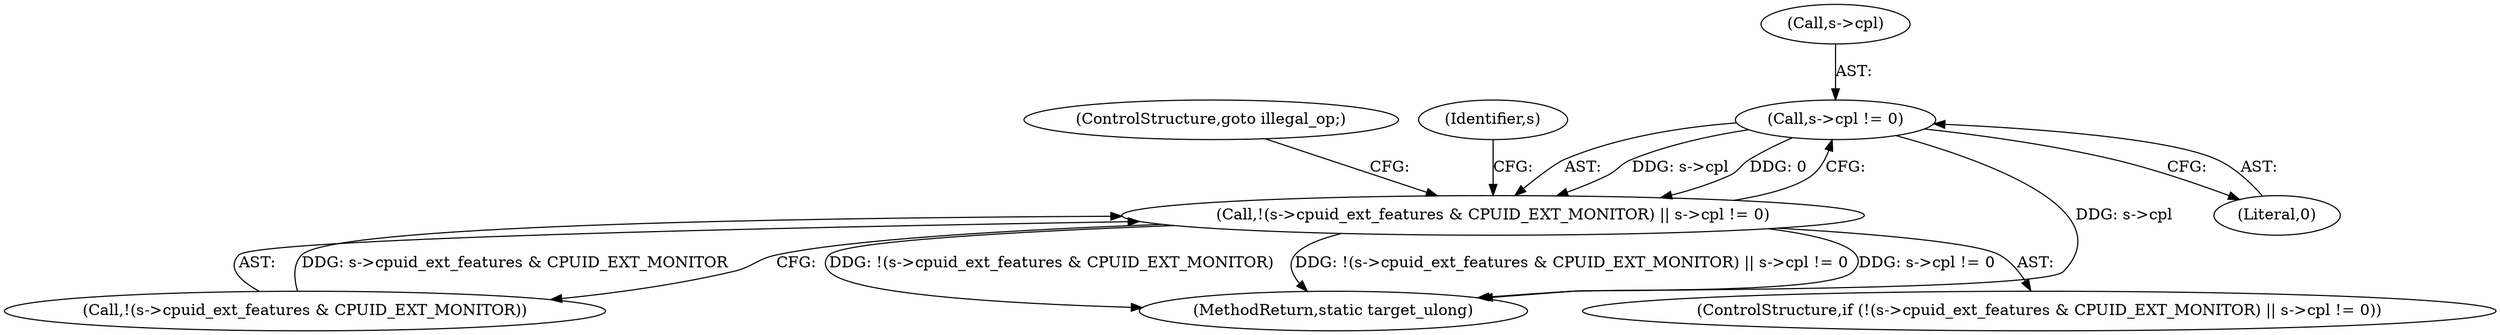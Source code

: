 digraph "0_qemu_30663fd26c0307e414622c7a8607fbc04f92ec14@pointer" {
"1008562" [label="(Call,s->cpl != 0)"];
"1008555" [label="(Call,!(s->cpuid_ext_features & CPUID_EXT_MONITOR) || s->cpl != 0)"];
"1011840" [label="(MethodReturn,static target_ulong)"];
"1008562" [label="(Call,s->cpl != 0)"];
"1008556" [label="(Call,!(s->cpuid_ext_features & CPUID_EXT_MONITOR))"];
"1008563" [label="(Call,s->cpl)"];
"1008568" [label="(ControlStructure,goto illegal_op;)"];
"1008555" [label="(Call,!(s->cpuid_ext_features & CPUID_EXT_MONITOR) || s->cpl != 0)"];
"1008566" [label="(Literal,0)"];
"1008554" [label="(ControlStructure,if (!(s->cpuid_ext_features & CPUID_EXT_MONITOR) || s->cpl != 0))"];
"1008570" [label="(Identifier,s)"];
"1008562" -> "1008555"  [label="AST: "];
"1008562" -> "1008566"  [label="CFG: "];
"1008563" -> "1008562"  [label="AST: "];
"1008566" -> "1008562"  [label="AST: "];
"1008555" -> "1008562"  [label="CFG: "];
"1008562" -> "1011840"  [label="DDG: s->cpl"];
"1008562" -> "1008555"  [label="DDG: s->cpl"];
"1008562" -> "1008555"  [label="DDG: 0"];
"1008555" -> "1008554"  [label="AST: "];
"1008555" -> "1008556"  [label="CFG: "];
"1008556" -> "1008555"  [label="AST: "];
"1008568" -> "1008555"  [label="CFG: "];
"1008570" -> "1008555"  [label="CFG: "];
"1008555" -> "1011840"  [label="DDG: s->cpl != 0"];
"1008555" -> "1011840"  [label="DDG: !(s->cpuid_ext_features & CPUID_EXT_MONITOR)"];
"1008555" -> "1011840"  [label="DDG: !(s->cpuid_ext_features & CPUID_EXT_MONITOR) || s->cpl != 0"];
"1008556" -> "1008555"  [label="DDG: s->cpuid_ext_features & CPUID_EXT_MONITOR"];
}
